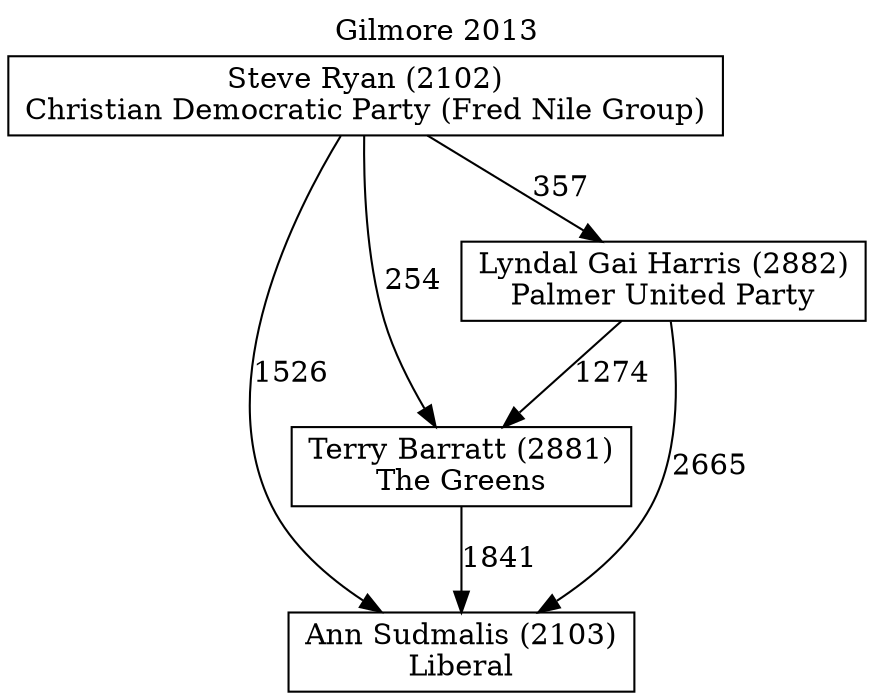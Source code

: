 // House preference flow
digraph "Ann Sudmalis (2103)_Gilmore_2013" {
	graph [label="Gilmore 2013" labelloc=t mclimit=10]
	node [shape=box]
	"Ann Sudmalis (2103)" [label="Ann Sudmalis (2103)
Liberal"]
	"Terry Barratt (2881)" [label="Terry Barratt (2881)
The Greens"]
	"Lyndal Gai Harris (2882)" [label="Lyndal Gai Harris (2882)
Palmer United Party"]
	"Steve Ryan (2102)" [label="Steve Ryan (2102)
Christian Democratic Party (Fred Nile Group)"]
	"Terry Barratt (2881)" -> "Ann Sudmalis (2103)" [label=1841]
	"Lyndal Gai Harris (2882)" -> "Terry Barratt (2881)" [label=1274]
	"Steve Ryan (2102)" -> "Lyndal Gai Harris (2882)" [label=357]
	"Lyndal Gai Harris (2882)" -> "Ann Sudmalis (2103)" [label=2665]
	"Steve Ryan (2102)" -> "Ann Sudmalis (2103)" [label=1526]
	"Steve Ryan (2102)" -> "Terry Barratt (2881)" [label=254]
}
